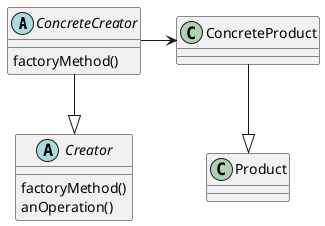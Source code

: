 @startuml
ConcreteCreator --|> Creator
ConcreteProduct --|> Product
ConcreteCreator -> ConcreteProduct

abstract class Creator {
    factoryMethod()
    anOperation()
}
abstract class ConcreteCreator {
    factoryMethod()
}
@enduml